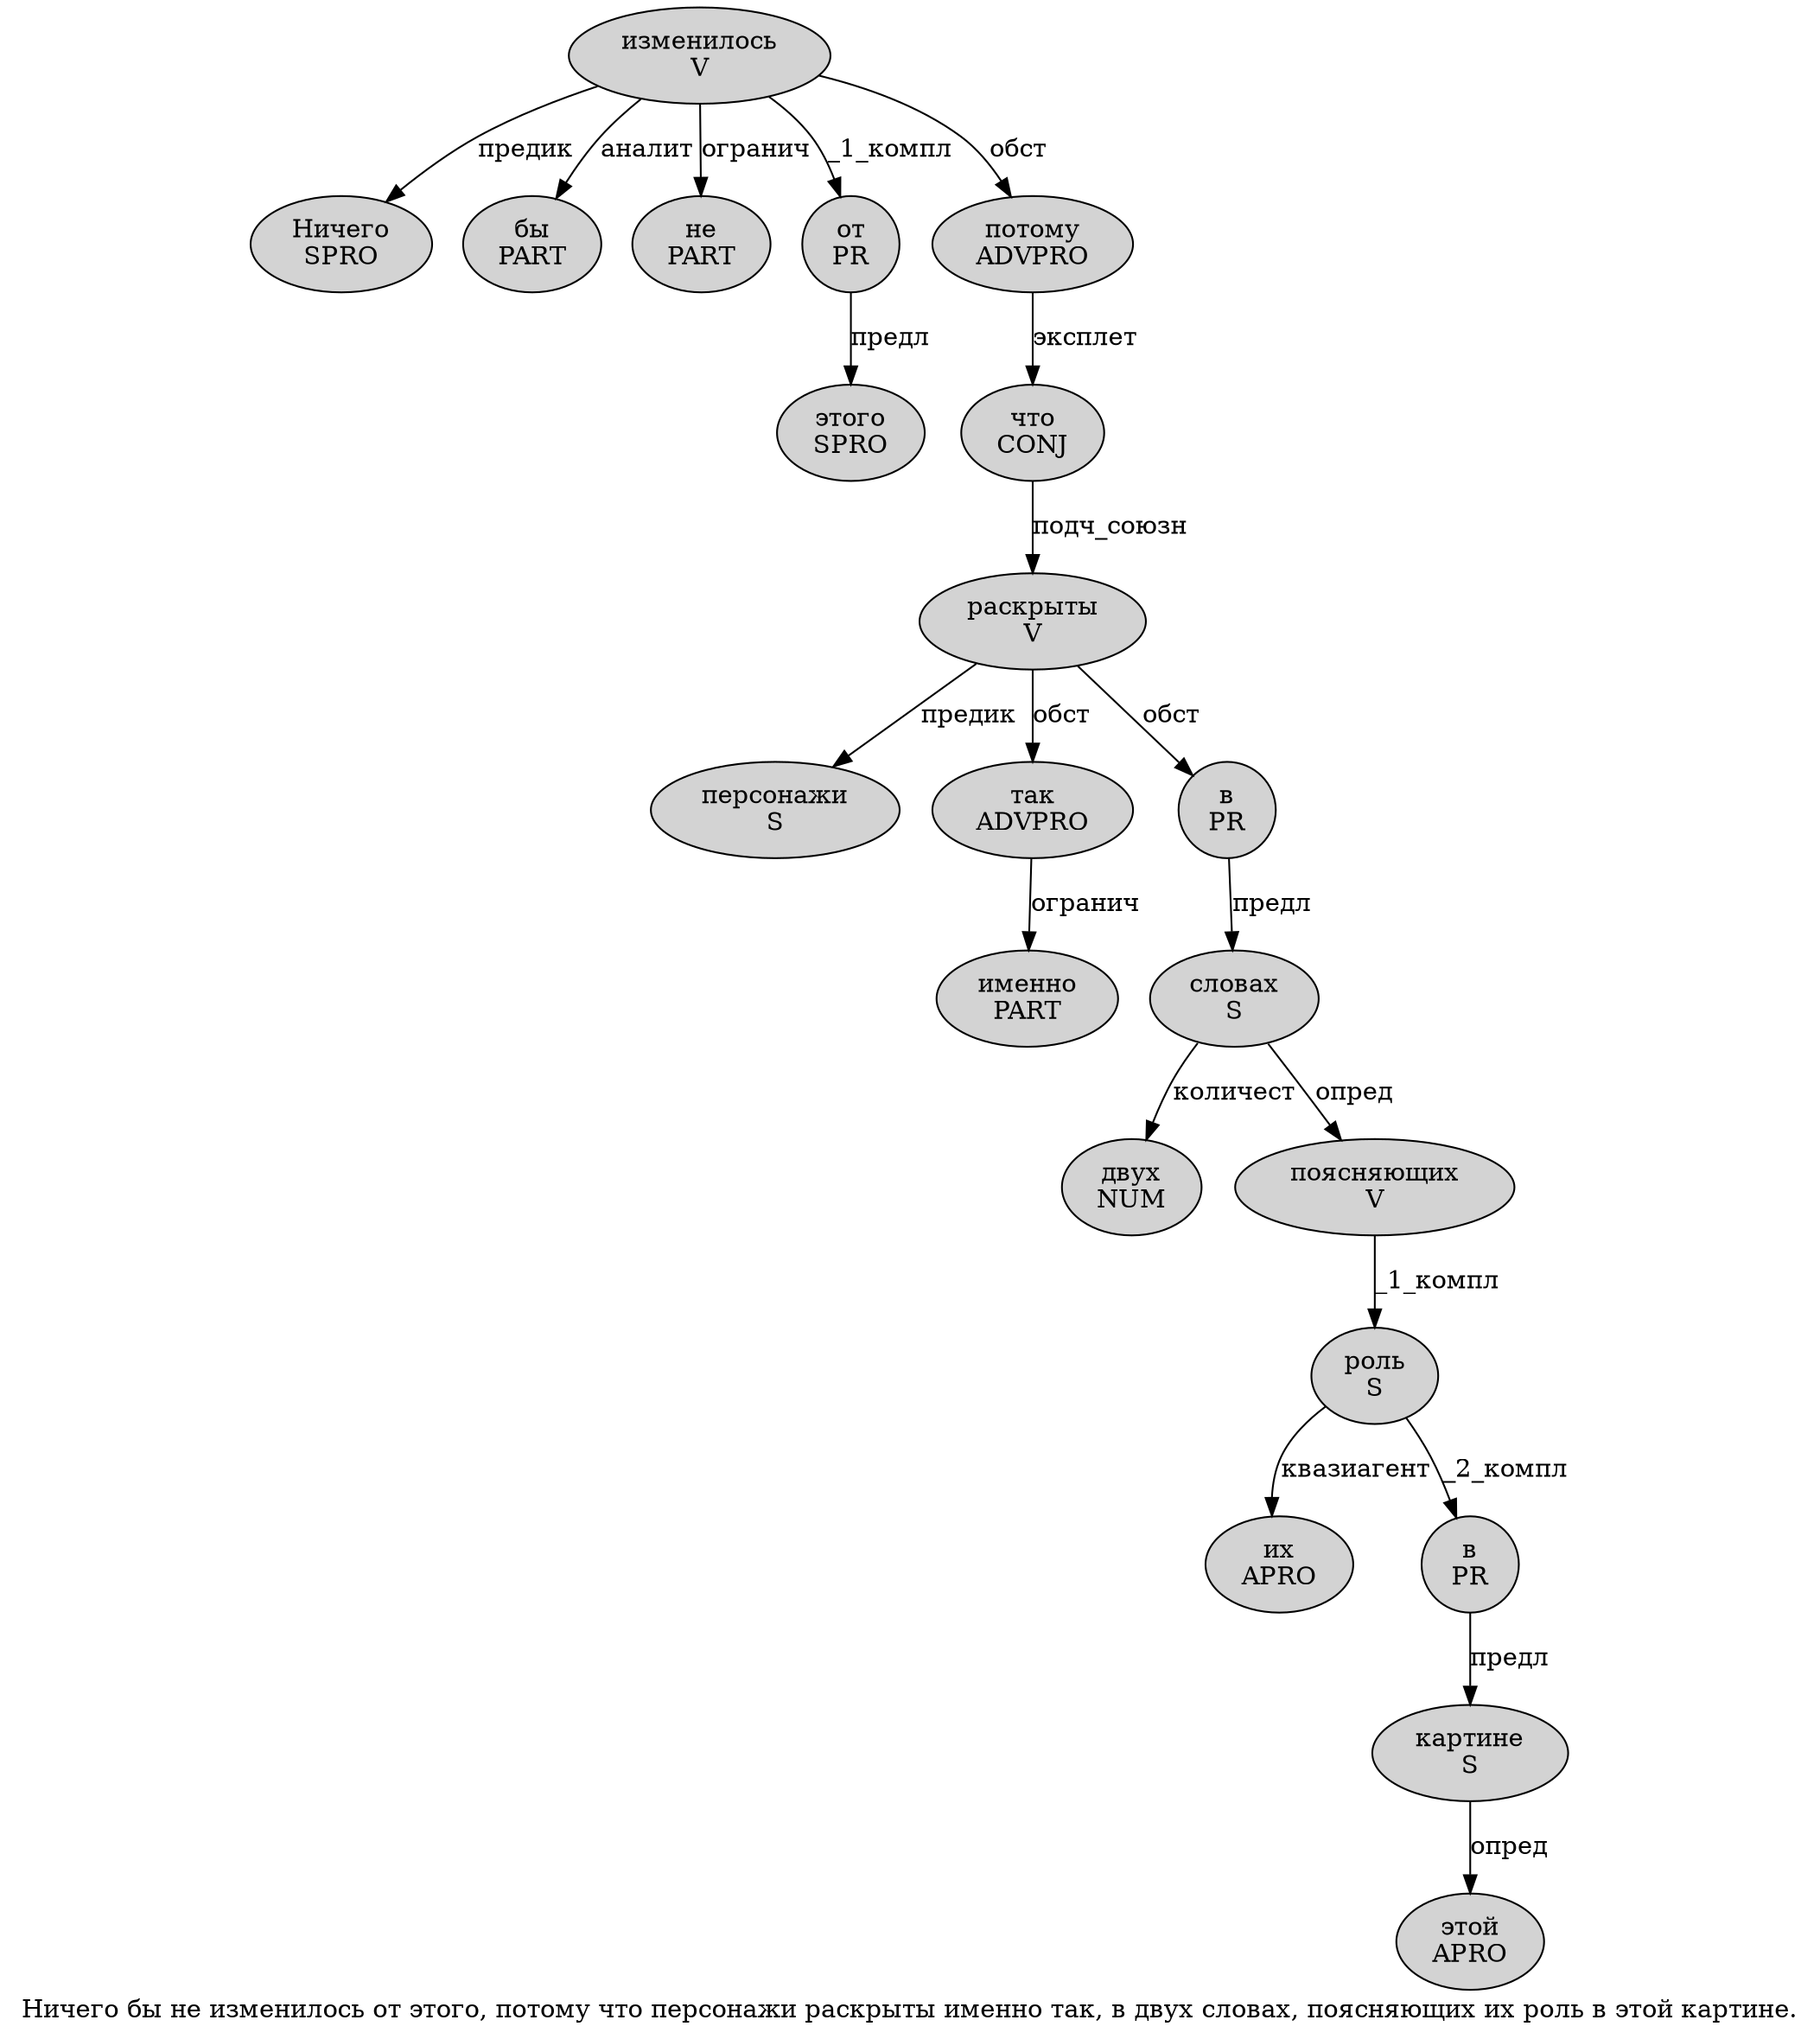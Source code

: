 digraph SENTENCE_4156 {
	graph [label="Ничего бы не изменилось от этого, потому что персонажи раскрыты именно так, в двух словах, поясняющих их роль в этой картине."]
	node [style=filled]
		0 [label="Ничего
SPRO" color="" fillcolor=lightgray penwidth=1 shape=ellipse]
		1 [label="бы
PART" color="" fillcolor=lightgray penwidth=1 shape=ellipse]
		2 [label="не
PART" color="" fillcolor=lightgray penwidth=1 shape=ellipse]
		3 [label="изменилось
V" color="" fillcolor=lightgray penwidth=1 shape=ellipse]
		4 [label="от
PR" color="" fillcolor=lightgray penwidth=1 shape=ellipse]
		5 [label="этого
SPRO" color="" fillcolor=lightgray penwidth=1 shape=ellipse]
		7 [label="потому
ADVPRO" color="" fillcolor=lightgray penwidth=1 shape=ellipse]
		8 [label="что
CONJ" color="" fillcolor=lightgray penwidth=1 shape=ellipse]
		9 [label="персонажи
S" color="" fillcolor=lightgray penwidth=1 shape=ellipse]
		10 [label="раскрыты
V" color="" fillcolor=lightgray penwidth=1 shape=ellipse]
		11 [label="именно
PART" color="" fillcolor=lightgray penwidth=1 shape=ellipse]
		12 [label="так
ADVPRO" color="" fillcolor=lightgray penwidth=1 shape=ellipse]
		14 [label="в
PR" color="" fillcolor=lightgray penwidth=1 shape=ellipse]
		15 [label="двух
NUM" color="" fillcolor=lightgray penwidth=1 shape=ellipse]
		16 [label="словах
S" color="" fillcolor=lightgray penwidth=1 shape=ellipse]
		18 [label="поясняющих
V" color="" fillcolor=lightgray penwidth=1 shape=ellipse]
		19 [label="их
APRO" color="" fillcolor=lightgray penwidth=1 shape=ellipse]
		20 [label="роль
S" color="" fillcolor=lightgray penwidth=1 shape=ellipse]
		21 [label="в
PR" color="" fillcolor=lightgray penwidth=1 shape=ellipse]
		22 [label="этой
APRO" color="" fillcolor=lightgray penwidth=1 shape=ellipse]
		23 [label="картине
S" color="" fillcolor=lightgray penwidth=1 shape=ellipse]
			7 -> 8 [label="эксплет"]
			18 -> 20 [label="_1_компл"]
			10 -> 9 [label="предик"]
			10 -> 12 [label="обст"]
			10 -> 14 [label="обст"]
			12 -> 11 [label="огранич"]
			14 -> 16 [label="предл"]
			16 -> 15 [label="количест"]
			16 -> 18 [label="опред"]
			23 -> 22 [label="опред"]
			3 -> 0 [label="предик"]
			3 -> 1 [label="аналит"]
			3 -> 2 [label="огранич"]
			3 -> 4 [label="_1_компл"]
			3 -> 7 [label="обст"]
			8 -> 10 [label="подч_союзн"]
			20 -> 19 [label="квазиагент"]
			20 -> 21 [label="_2_компл"]
			21 -> 23 [label="предл"]
			4 -> 5 [label="предл"]
}